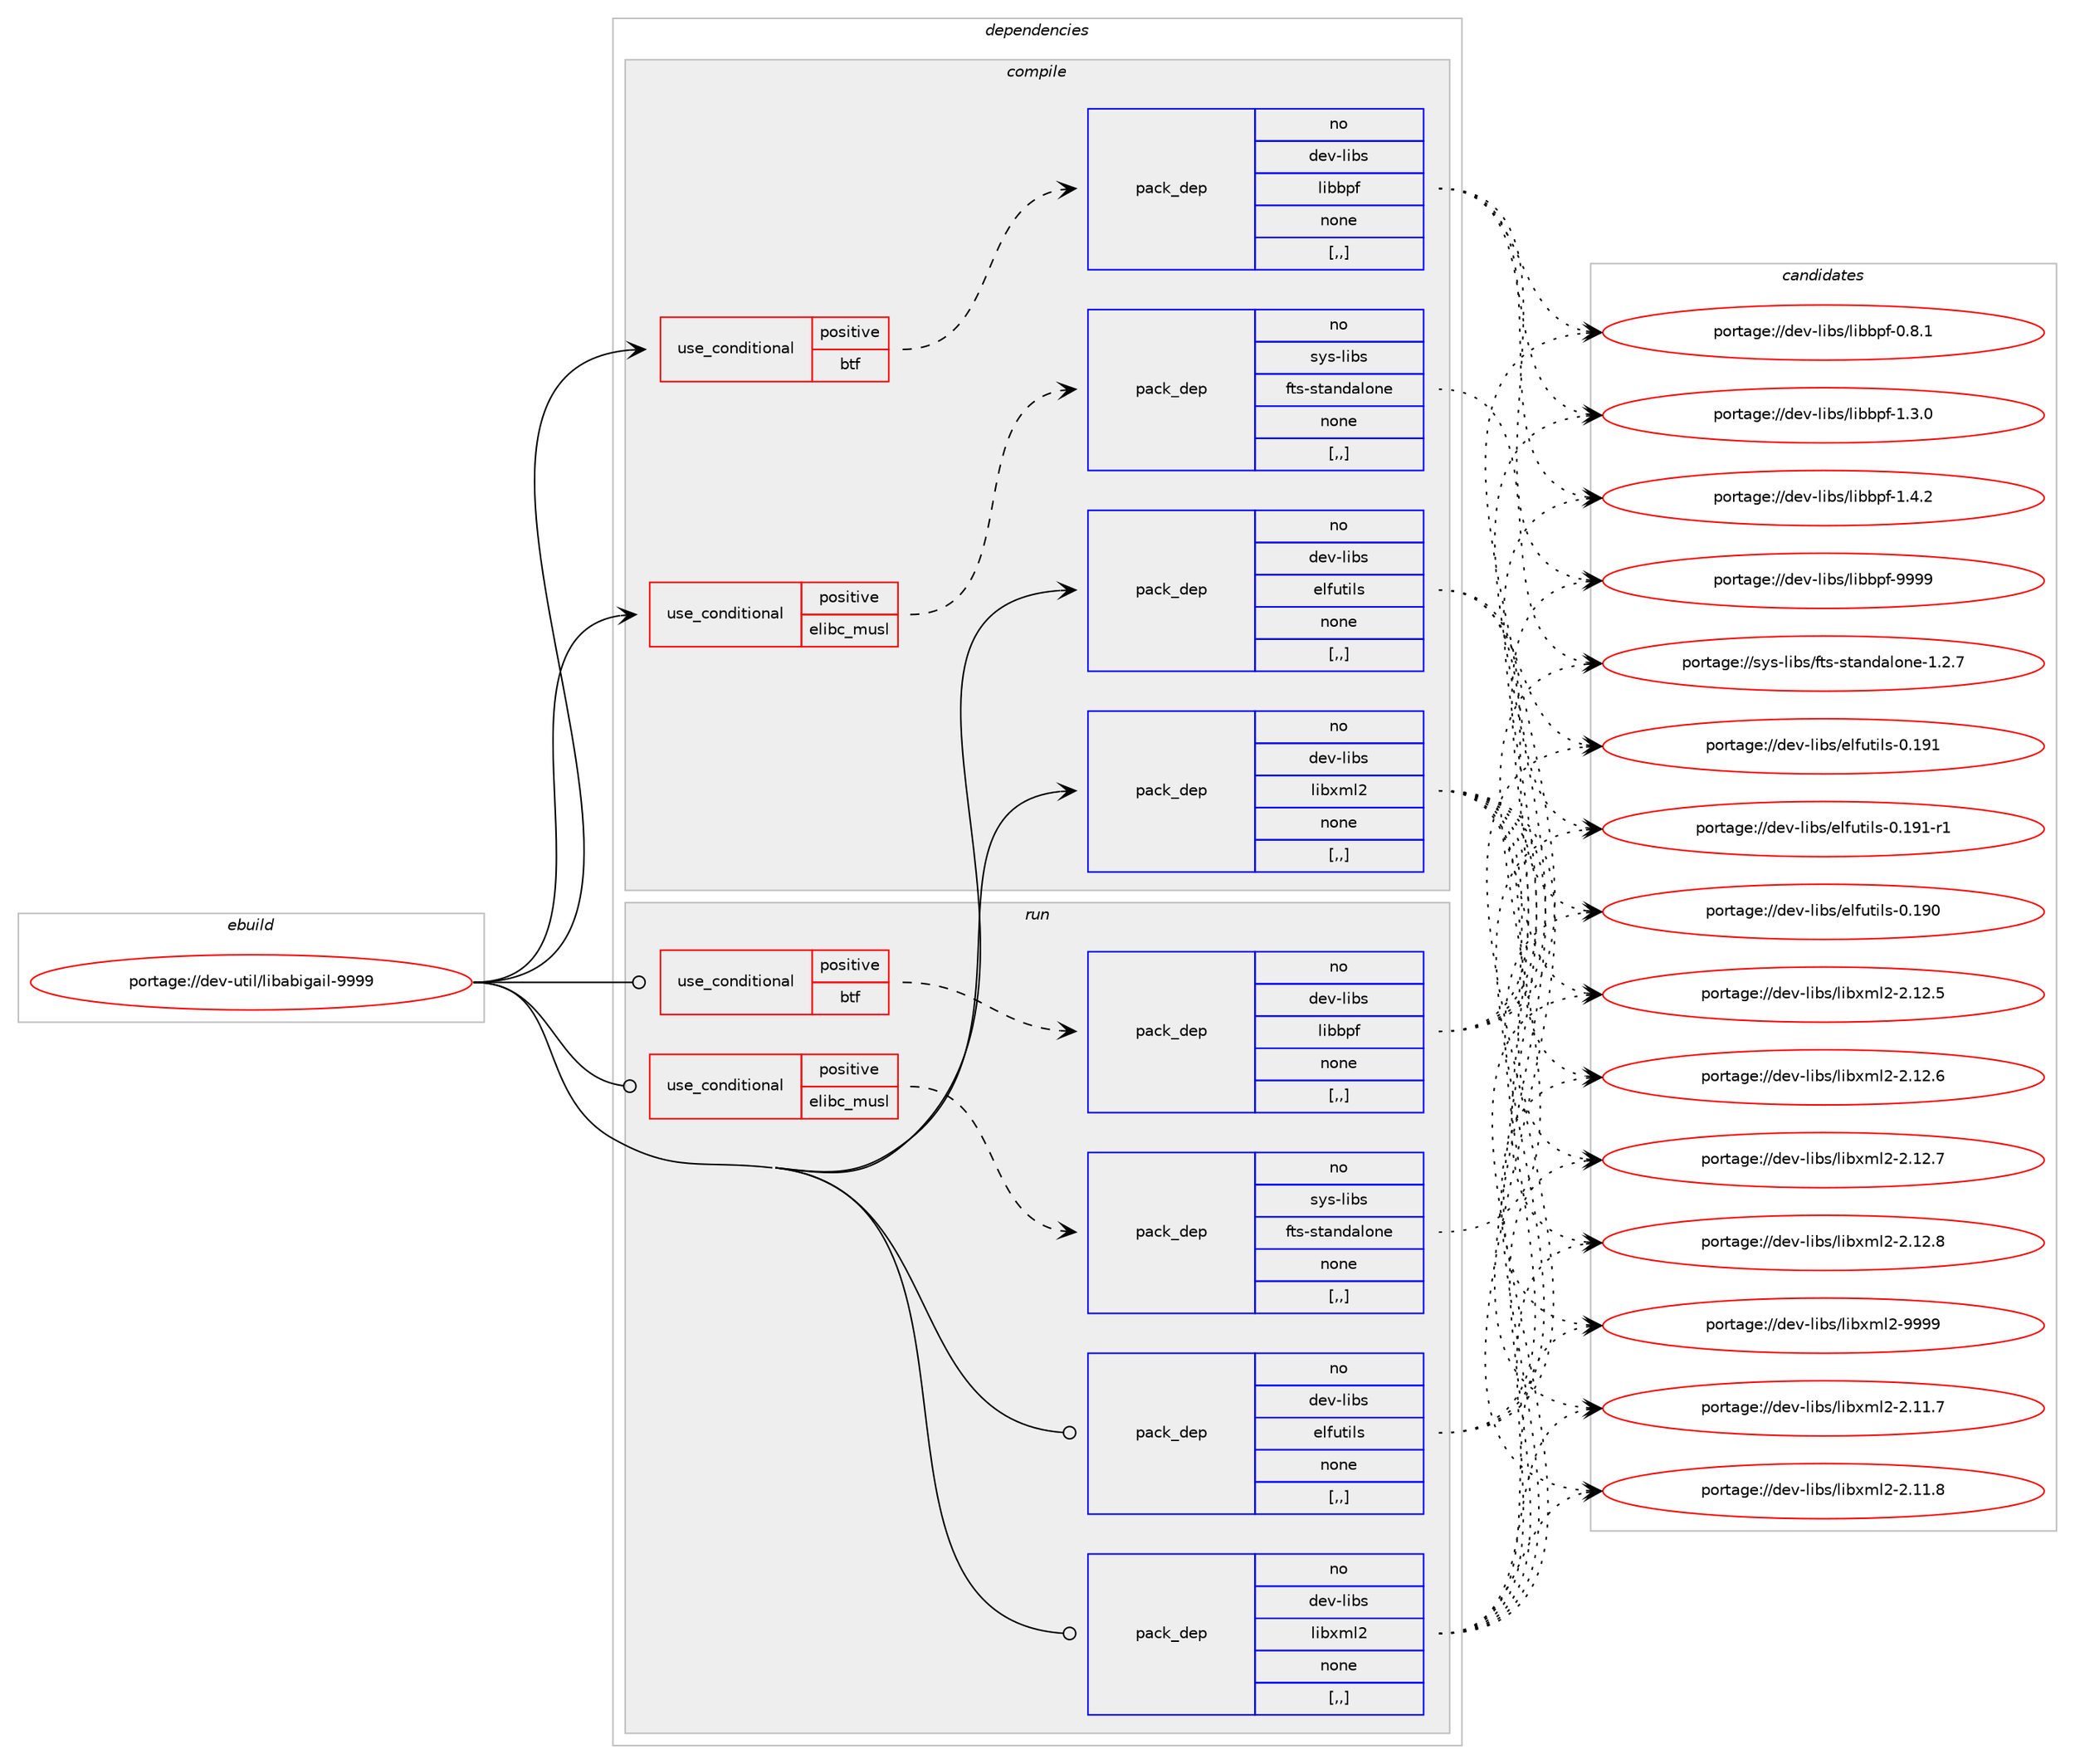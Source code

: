 digraph prolog {

# *************
# Graph options
# *************

newrank=true;
concentrate=true;
compound=true;
graph [rankdir=LR,fontname=Helvetica,fontsize=10,ranksep=1.5];#, ranksep=2.5, nodesep=0.2];
edge  [arrowhead=vee];
node  [fontname=Helvetica,fontsize=10];

# **********
# The ebuild
# **********

subgraph cluster_leftcol {
color=gray;
rank=same;
label=<<i>ebuild</i>>;
id [label="portage://dev-util/libabigail-9999", color=red, width=4, href="../dev-util/libabigail-9999.svg"];
}

# ****************
# The dependencies
# ****************

subgraph cluster_midcol {
color=gray;
label=<<i>dependencies</i>>;
subgraph cluster_compile {
fillcolor="#eeeeee";
style=filled;
label=<<i>compile</i>>;
subgraph cond59468 {
dependency212203 [label=<<TABLE BORDER="0" CELLBORDER="1" CELLSPACING="0" CELLPADDING="4"><TR><TD ROWSPAN="3" CELLPADDING="10">use_conditional</TD></TR><TR><TD>positive</TD></TR><TR><TD>btf</TD></TR></TABLE>>, shape=none, color=red];
subgraph pack151321 {
dependency212204 [label=<<TABLE BORDER="0" CELLBORDER="1" CELLSPACING="0" CELLPADDING="4" WIDTH="220"><TR><TD ROWSPAN="6" CELLPADDING="30">pack_dep</TD></TR><TR><TD WIDTH="110">no</TD></TR><TR><TD>dev-libs</TD></TR><TR><TD>libbpf</TD></TR><TR><TD>none</TD></TR><TR><TD>[,,]</TD></TR></TABLE>>, shape=none, color=blue];
}
dependency212203:e -> dependency212204:w [weight=20,style="dashed",arrowhead="vee"];
}
id:e -> dependency212203:w [weight=20,style="solid",arrowhead="vee"];
subgraph cond59469 {
dependency212205 [label=<<TABLE BORDER="0" CELLBORDER="1" CELLSPACING="0" CELLPADDING="4"><TR><TD ROWSPAN="3" CELLPADDING="10">use_conditional</TD></TR><TR><TD>positive</TD></TR><TR><TD>elibc_musl</TD></TR></TABLE>>, shape=none, color=red];
subgraph pack151322 {
dependency212206 [label=<<TABLE BORDER="0" CELLBORDER="1" CELLSPACING="0" CELLPADDING="4" WIDTH="220"><TR><TD ROWSPAN="6" CELLPADDING="30">pack_dep</TD></TR><TR><TD WIDTH="110">no</TD></TR><TR><TD>sys-libs</TD></TR><TR><TD>fts-standalone</TD></TR><TR><TD>none</TD></TR><TR><TD>[,,]</TD></TR></TABLE>>, shape=none, color=blue];
}
dependency212205:e -> dependency212206:w [weight=20,style="dashed",arrowhead="vee"];
}
id:e -> dependency212205:w [weight=20,style="solid",arrowhead="vee"];
subgraph pack151323 {
dependency212207 [label=<<TABLE BORDER="0" CELLBORDER="1" CELLSPACING="0" CELLPADDING="4" WIDTH="220"><TR><TD ROWSPAN="6" CELLPADDING="30">pack_dep</TD></TR><TR><TD WIDTH="110">no</TD></TR><TR><TD>dev-libs</TD></TR><TR><TD>elfutils</TD></TR><TR><TD>none</TD></TR><TR><TD>[,,]</TD></TR></TABLE>>, shape=none, color=blue];
}
id:e -> dependency212207:w [weight=20,style="solid",arrowhead="vee"];
subgraph pack151324 {
dependency212208 [label=<<TABLE BORDER="0" CELLBORDER="1" CELLSPACING="0" CELLPADDING="4" WIDTH="220"><TR><TD ROWSPAN="6" CELLPADDING="30">pack_dep</TD></TR><TR><TD WIDTH="110">no</TD></TR><TR><TD>dev-libs</TD></TR><TR><TD>libxml2</TD></TR><TR><TD>none</TD></TR><TR><TD>[,,]</TD></TR></TABLE>>, shape=none, color=blue];
}
id:e -> dependency212208:w [weight=20,style="solid",arrowhead="vee"];
}
subgraph cluster_compileandrun {
fillcolor="#eeeeee";
style=filled;
label=<<i>compile and run</i>>;
}
subgraph cluster_run {
fillcolor="#eeeeee";
style=filled;
label=<<i>run</i>>;
subgraph cond59470 {
dependency212209 [label=<<TABLE BORDER="0" CELLBORDER="1" CELLSPACING="0" CELLPADDING="4"><TR><TD ROWSPAN="3" CELLPADDING="10">use_conditional</TD></TR><TR><TD>positive</TD></TR><TR><TD>btf</TD></TR></TABLE>>, shape=none, color=red];
subgraph pack151325 {
dependency212210 [label=<<TABLE BORDER="0" CELLBORDER="1" CELLSPACING="0" CELLPADDING="4" WIDTH="220"><TR><TD ROWSPAN="6" CELLPADDING="30">pack_dep</TD></TR><TR><TD WIDTH="110">no</TD></TR><TR><TD>dev-libs</TD></TR><TR><TD>libbpf</TD></TR><TR><TD>none</TD></TR><TR><TD>[,,]</TD></TR></TABLE>>, shape=none, color=blue];
}
dependency212209:e -> dependency212210:w [weight=20,style="dashed",arrowhead="vee"];
}
id:e -> dependency212209:w [weight=20,style="solid",arrowhead="odot"];
subgraph cond59471 {
dependency212211 [label=<<TABLE BORDER="0" CELLBORDER="1" CELLSPACING="0" CELLPADDING="4"><TR><TD ROWSPAN="3" CELLPADDING="10">use_conditional</TD></TR><TR><TD>positive</TD></TR><TR><TD>elibc_musl</TD></TR></TABLE>>, shape=none, color=red];
subgraph pack151326 {
dependency212212 [label=<<TABLE BORDER="0" CELLBORDER="1" CELLSPACING="0" CELLPADDING="4" WIDTH="220"><TR><TD ROWSPAN="6" CELLPADDING="30">pack_dep</TD></TR><TR><TD WIDTH="110">no</TD></TR><TR><TD>sys-libs</TD></TR><TR><TD>fts-standalone</TD></TR><TR><TD>none</TD></TR><TR><TD>[,,]</TD></TR></TABLE>>, shape=none, color=blue];
}
dependency212211:e -> dependency212212:w [weight=20,style="dashed",arrowhead="vee"];
}
id:e -> dependency212211:w [weight=20,style="solid",arrowhead="odot"];
subgraph pack151327 {
dependency212213 [label=<<TABLE BORDER="0" CELLBORDER="1" CELLSPACING="0" CELLPADDING="4" WIDTH="220"><TR><TD ROWSPAN="6" CELLPADDING="30">pack_dep</TD></TR><TR><TD WIDTH="110">no</TD></TR><TR><TD>dev-libs</TD></TR><TR><TD>elfutils</TD></TR><TR><TD>none</TD></TR><TR><TD>[,,]</TD></TR></TABLE>>, shape=none, color=blue];
}
id:e -> dependency212213:w [weight=20,style="solid",arrowhead="odot"];
subgraph pack151328 {
dependency212214 [label=<<TABLE BORDER="0" CELLBORDER="1" CELLSPACING="0" CELLPADDING="4" WIDTH="220"><TR><TD ROWSPAN="6" CELLPADDING="30">pack_dep</TD></TR><TR><TD WIDTH="110">no</TD></TR><TR><TD>dev-libs</TD></TR><TR><TD>libxml2</TD></TR><TR><TD>none</TD></TR><TR><TD>[,,]</TD></TR></TABLE>>, shape=none, color=blue];
}
id:e -> dependency212214:w [weight=20,style="solid",arrowhead="odot"];
}
}

# **************
# The candidates
# **************

subgraph cluster_choices {
rank=same;
color=gray;
label=<<i>candidates</i>>;

subgraph choice151321 {
color=black;
nodesep=1;
choice1001011184510810598115471081059898112102454846564649 [label="portage://dev-libs/libbpf-0.8.1", color=red, width=4,href="../dev-libs/libbpf-0.8.1.svg"];
choice1001011184510810598115471081059898112102454946514648 [label="portage://dev-libs/libbpf-1.3.0", color=red, width=4,href="../dev-libs/libbpf-1.3.0.svg"];
choice1001011184510810598115471081059898112102454946524650 [label="portage://dev-libs/libbpf-1.4.2", color=red, width=4,href="../dev-libs/libbpf-1.4.2.svg"];
choice10010111845108105981154710810598981121024557575757 [label="portage://dev-libs/libbpf-9999", color=red, width=4,href="../dev-libs/libbpf-9999.svg"];
dependency212204:e -> choice1001011184510810598115471081059898112102454846564649:w [style=dotted,weight="100"];
dependency212204:e -> choice1001011184510810598115471081059898112102454946514648:w [style=dotted,weight="100"];
dependency212204:e -> choice1001011184510810598115471081059898112102454946524650:w [style=dotted,weight="100"];
dependency212204:e -> choice10010111845108105981154710810598981121024557575757:w [style=dotted,weight="100"];
}
subgraph choice151322 {
color=black;
nodesep=1;
choice115121115451081059811547102116115451151169711010097108111110101454946504655 [label="portage://sys-libs/fts-standalone-1.2.7", color=red, width=4,href="../sys-libs/fts-standalone-1.2.7.svg"];
dependency212206:e -> choice115121115451081059811547102116115451151169711010097108111110101454946504655:w [style=dotted,weight="100"];
}
subgraph choice151323 {
color=black;
nodesep=1;
choice100101118451081059811547101108102117116105108115454846495748 [label="portage://dev-libs/elfutils-0.190", color=red, width=4,href="../dev-libs/elfutils-0.190.svg"];
choice100101118451081059811547101108102117116105108115454846495749 [label="portage://dev-libs/elfutils-0.191", color=red, width=4,href="../dev-libs/elfutils-0.191.svg"];
choice1001011184510810598115471011081021171161051081154548464957494511449 [label="portage://dev-libs/elfutils-0.191-r1", color=red, width=4,href="../dev-libs/elfutils-0.191-r1.svg"];
dependency212207:e -> choice100101118451081059811547101108102117116105108115454846495748:w [style=dotted,weight="100"];
dependency212207:e -> choice100101118451081059811547101108102117116105108115454846495749:w [style=dotted,weight="100"];
dependency212207:e -> choice1001011184510810598115471011081021171161051081154548464957494511449:w [style=dotted,weight="100"];
}
subgraph choice151324 {
color=black;
nodesep=1;
choice100101118451081059811547108105981201091085045504649494655 [label="portage://dev-libs/libxml2-2.11.7", color=red, width=4,href="../dev-libs/libxml2-2.11.7.svg"];
choice100101118451081059811547108105981201091085045504649494656 [label="portage://dev-libs/libxml2-2.11.8", color=red, width=4,href="../dev-libs/libxml2-2.11.8.svg"];
choice100101118451081059811547108105981201091085045504649504653 [label="portage://dev-libs/libxml2-2.12.5", color=red, width=4,href="../dev-libs/libxml2-2.12.5.svg"];
choice100101118451081059811547108105981201091085045504649504654 [label="portage://dev-libs/libxml2-2.12.6", color=red, width=4,href="../dev-libs/libxml2-2.12.6.svg"];
choice100101118451081059811547108105981201091085045504649504655 [label="portage://dev-libs/libxml2-2.12.7", color=red, width=4,href="../dev-libs/libxml2-2.12.7.svg"];
choice100101118451081059811547108105981201091085045504649504656 [label="portage://dev-libs/libxml2-2.12.8", color=red, width=4,href="../dev-libs/libxml2-2.12.8.svg"];
choice10010111845108105981154710810598120109108504557575757 [label="portage://dev-libs/libxml2-9999", color=red, width=4,href="../dev-libs/libxml2-9999.svg"];
dependency212208:e -> choice100101118451081059811547108105981201091085045504649494655:w [style=dotted,weight="100"];
dependency212208:e -> choice100101118451081059811547108105981201091085045504649494656:w [style=dotted,weight="100"];
dependency212208:e -> choice100101118451081059811547108105981201091085045504649504653:w [style=dotted,weight="100"];
dependency212208:e -> choice100101118451081059811547108105981201091085045504649504654:w [style=dotted,weight="100"];
dependency212208:e -> choice100101118451081059811547108105981201091085045504649504655:w [style=dotted,weight="100"];
dependency212208:e -> choice100101118451081059811547108105981201091085045504649504656:w [style=dotted,weight="100"];
dependency212208:e -> choice10010111845108105981154710810598120109108504557575757:w [style=dotted,weight="100"];
}
subgraph choice151325 {
color=black;
nodesep=1;
choice1001011184510810598115471081059898112102454846564649 [label="portage://dev-libs/libbpf-0.8.1", color=red, width=4,href="../dev-libs/libbpf-0.8.1.svg"];
choice1001011184510810598115471081059898112102454946514648 [label="portage://dev-libs/libbpf-1.3.0", color=red, width=4,href="../dev-libs/libbpf-1.3.0.svg"];
choice1001011184510810598115471081059898112102454946524650 [label="portage://dev-libs/libbpf-1.4.2", color=red, width=4,href="../dev-libs/libbpf-1.4.2.svg"];
choice10010111845108105981154710810598981121024557575757 [label="portage://dev-libs/libbpf-9999", color=red, width=4,href="../dev-libs/libbpf-9999.svg"];
dependency212210:e -> choice1001011184510810598115471081059898112102454846564649:w [style=dotted,weight="100"];
dependency212210:e -> choice1001011184510810598115471081059898112102454946514648:w [style=dotted,weight="100"];
dependency212210:e -> choice1001011184510810598115471081059898112102454946524650:w [style=dotted,weight="100"];
dependency212210:e -> choice10010111845108105981154710810598981121024557575757:w [style=dotted,weight="100"];
}
subgraph choice151326 {
color=black;
nodesep=1;
choice115121115451081059811547102116115451151169711010097108111110101454946504655 [label="portage://sys-libs/fts-standalone-1.2.7", color=red, width=4,href="../sys-libs/fts-standalone-1.2.7.svg"];
dependency212212:e -> choice115121115451081059811547102116115451151169711010097108111110101454946504655:w [style=dotted,weight="100"];
}
subgraph choice151327 {
color=black;
nodesep=1;
choice100101118451081059811547101108102117116105108115454846495748 [label="portage://dev-libs/elfutils-0.190", color=red, width=4,href="../dev-libs/elfutils-0.190.svg"];
choice100101118451081059811547101108102117116105108115454846495749 [label="portage://dev-libs/elfutils-0.191", color=red, width=4,href="../dev-libs/elfutils-0.191.svg"];
choice1001011184510810598115471011081021171161051081154548464957494511449 [label="portage://dev-libs/elfutils-0.191-r1", color=red, width=4,href="../dev-libs/elfutils-0.191-r1.svg"];
dependency212213:e -> choice100101118451081059811547101108102117116105108115454846495748:w [style=dotted,weight="100"];
dependency212213:e -> choice100101118451081059811547101108102117116105108115454846495749:w [style=dotted,weight="100"];
dependency212213:e -> choice1001011184510810598115471011081021171161051081154548464957494511449:w [style=dotted,weight="100"];
}
subgraph choice151328 {
color=black;
nodesep=1;
choice100101118451081059811547108105981201091085045504649494655 [label="portage://dev-libs/libxml2-2.11.7", color=red, width=4,href="../dev-libs/libxml2-2.11.7.svg"];
choice100101118451081059811547108105981201091085045504649494656 [label="portage://dev-libs/libxml2-2.11.8", color=red, width=4,href="../dev-libs/libxml2-2.11.8.svg"];
choice100101118451081059811547108105981201091085045504649504653 [label="portage://dev-libs/libxml2-2.12.5", color=red, width=4,href="../dev-libs/libxml2-2.12.5.svg"];
choice100101118451081059811547108105981201091085045504649504654 [label="portage://dev-libs/libxml2-2.12.6", color=red, width=4,href="../dev-libs/libxml2-2.12.6.svg"];
choice100101118451081059811547108105981201091085045504649504655 [label="portage://dev-libs/libxml2-2.12.7", color=red, width=4,href="../dev-libs/libxml2-2.12.7.svg"];
choice100101118451081059811547108105981201091085045504649504656 [label="portage://dev-libs/libxml2-2.12.8", color=red, width=4,href="../dev-libs/libxml2-2.12.8.svg"];
choice10010111845108105981154710810598120109108504557575757 [label="portage://dev-libs/libxml2-9999", color=red, width=4,href="../dev-libs/libxml2-9999.svg"];
dependency212214:e -> choice100101118451081059811547108105981201091085045504649494655:w [style=dotted,weight="100"];
dependency212214:e -> choice100101118451081059811547108105981201091085045504649494656:w [style=dotted,weight="100"];
dependency212214:e -> choice100101118451081059811547108105981201091085045504649504653:w [style=dotted,weight="100"];
dependency212214:e -> choice100101118451081059811547108105981201091085045504649504654:w [style=dotted,weight="100"];
dependency212214:e -> choice100101118451081059811547108105981201091085045504649504655:w [style=dotted,weight="100"];
dependency212214:e -> choice100101118451081059811547108105981201091085045504649504656:w [style=dotted,weight="100"];
dependency212214:e -> choice10010111845108105981154710810598120109108504557575757:w [style=dotted,weight="100"];
}
}

}
